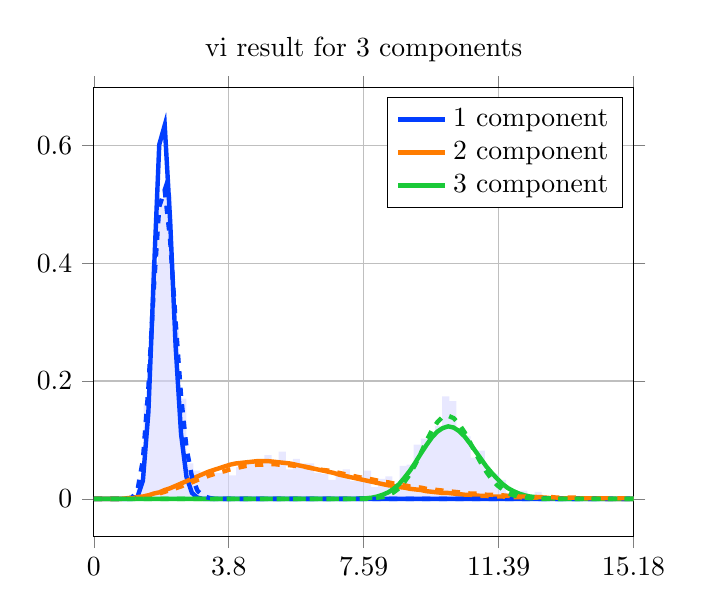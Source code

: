 \begin{tikzpicture}
\begin{axis}[title={vi result for 3 components}, yticklabel style={/pgf/number format/fixed,
            /pgf/number format/precision=3}, grid={major}, yminorgrids={true}, tick align={outside}, xtick={0.0,3.796,7.592,11.387,15.183}, xmin={0.0}, xmax={15.183}, scaled y ticks={false}]
    \addplot[ybar interval, fill={blue!15}, forget plot, opacity={0.6}, draw={none}, bar width={5.0e-6}]
        table[row sep={\\}]
        {
            \\
            1.0  0.006  \\
            1.2  0.034  \\
            1.4  0.162  \\
            1.6  0.402  \\
            1.8  0.51  \\
            2.0  0.516  \\
            2.2  0.286  \\
            2.4  0.17  \\
            2.6  0.06  \\
            2.8  0.048  \\
            3.0  0.04  \\
            3.2  0.048  \\
            3.4  0.044  \\
            3.6  0.048  \\
            3.8  0.04  \\
            4.0  0.054  \\
            4.2  0.06  \\
            4.4  0.062  \\
            4.6  0.062  \\
            4.8  0.074  \\
            5.0  0.062  \\
            5.2  0.08  \\
            5.4  0.05  \\
            5.6  0.068  \\
            5.8  0.06  \\
            6.0  0.06  \\
            6.2  0.044  \\
            6.4  0.042  \\
            6.6  0.032  \\
            6.8  0.04  \\
            7.0  0.05  \\
            7.2  0.03  \\
            7.4  0.04  \\
            7.6  0.048  \\
            7.8  0.02  \\
            8.0  0.034  \\
            8.2  0.038  \\
            8.4  0.026  \\
            8.6  0.056  \\
            8.8  0.058  \\
            9.0  0.092  \\
            9.2  0.102  \\
            9.4  0.108  \\
            9.6  0.124  \\
            9.8  0.174  \\
            10.0  0.166  \\
            10.2  0.12  \\
            10.4  0.106  \\
            10.6  0.07  \\
            10.8  0.082  \\
            11.0  0.05  \\
            11.2  0.042  \\
            11.4  0.032  \\
            11.6  0.01  \\
            11.8  0.008  \\
            12.0  0.014  \\
            12.2  0.006  \\
            12.4  0.012  \\
            12.6  0.0  \\
            12.8  0.004  \\
            13.0  0.0  \\
            13.2  0.0  \\
            13.4  0.0  \\
            13.6  0.002  \\
            13.8  0.002  \\
            14.0  0.004  \\
            14.2  0.0  \\
            14.4  0.002  \\
            14.6  0.0  \\
            14.8  0.0  \\
            15.0  0.004  \\
            15.2  0.0  \\
        }
        ;
    \addplot[style={{ultra thick}}, color={rgb,1:red,0.008;green,0.243;blue,1.0}]
        table[row sep={\\}]
        {
            \\
            0.0  0.0  \\
            0.153  4.086e-42  \\
            0.307  1.859e-26  \\
            0.46  3.9e-18  \\
            0.613  8.112e-13  \\
            0.767  3.814e-9  \\
            0.92  1.631e-6  \\
            1.074  0.0  \\
            1.227  0.003  \\
            1.38  0.031  \\
            1.534  0.147  \\
            1.687  0.379  \\
            1.84  0.601  \\
            1.994  0.634  \\
            2.147  0.471  \\
            2.3  0.26  \\
            2.454  0.11  \\
            2.607  0.037  \\
            2.761  0.01  \\
            2.914  0.002  \\
            3.067  0.0  \\
            3.221  7.672e-5  \\
            3.374  1.13e-5  \\
            3.527  1.473e-6  \\
            3.681  1.718e-7  \\
            3.834  1.811e-8  \\
            3.988  1.736e-9  \\
            4.141  1.527e-10  \\
            4.294  1.238e-11  \\
            4.448  9.319e-13  \\
            4.601  6.54e-14  \\
            4.754  4.3e-15  \\
            4.908  2.659e-16  \\
            5.061  1.553e-17  \\
            5.214  8.591e-19  \\
            5.368  4.518e-20  \\
            5.521  2.265e-21  \\
            5.675  1.085e-22  \\
            5.828  4.979e-24  \\
            5.981  2.194e-25  \\
            6.135  9.3e-27  \\
            6.288  3.8e-28  \\
            6.441  1.5e-29  \\
            6.595  5.724e-31  \\
            6.748  2.117e-32  \\
            6.901  7.593e-34  \\
            7.055  2.646e-35  \\
            7.208  8.967e-37  \\
            7.362  2.959e-38  \\
            7.515  9.521e-40  \\
            7.668  2.989e-41  \\
            7.822  9.166e-43  \\
            7.975  2.748e-44  \\
            8.128  8.062e-46  \\
            8.282  2.316e-47  \\
            8.435  6.522e-49  \\
            8.588  1.801e-50  \\
            8.742  4.881e-52  \\
            8.895  1.299e-53  \\
            9.049  3.398e-55  \\
            9.202  8.741e-57  \\
            9.355  2.212e-58  \\
            9.509  5.509e-60  \\
            9.662  1.351e-61  \\
            9.815  3.266e-63  \\
            9.969  7.781e-65  \\
            10.122  1.828e-66  \\
            10.276  4.238e-68  \\
            10.429  9.697e-70  \\
            10.582  2.191e-71  \\
            10.736  4.888e-73  \\
            10.889  1.078e-74  \\
            11.042  2.349e-76  \\
            11.196  5.061e-78  \\
            11.349  1.079e-79  \\
            11.502  2.274e-81  \\
            11.656  4.745e-83  \\
            11.809  9.801e-85  \\
            11.963  2.004e-86  \\
            12.116  4.06e-88  \\
            12.269  8.146e-90  \\
            12.423  1.62e-91  \\
            12.576  3.191e-93  \\
            12.729  6.233e-95  \\
            12.883  1.207e-96  \\
            13.036  2.319e-98  \\
            13.189  4.417e-100  \\
            13.343  8.349e-102  \\
            13.496  1.566e-103  \\
            13.65  2.914e-105  \\
            13.803  5.384e-107  \\
            13.956  9.875e-109  \\
            14.11  1.798e-110  \\
            14.263  3.253e-112  \\
            14.416  5.843e-114  \\
            14.57  1.043e-115  \\
            14.723  1.849e-117  \\
            14.876  3.257e-119  \\
            15.03  5.701e-121  \\
            15.183  9.92e-123  \\
        }
        ;
    \addlegendentry {1 component}
    \addplot[style={{ultra thick}}, color={rgb,1:red,1.0;green,0.486;blue,0.0}]
        table[row sep={\\}]
        {
            \\
            0.0  0.0  \\
            0.153  1.804e-7  \\
            0.307  5.596e-6  \\
            0.46  3.889e-5  \\
            0.613  0.0  \\
            0.767  0.0  \\
            0.92  0.001  \\
            1.074  0.002  \\
            1.227  0.003  \\
            1.38  0.004  \\
            1.534  0.006  \\
            1.687  0.009  \\
            1.84  0.011  \\
            1.994  0.015  \\
            2.147  0.018  \\
            2.3  0.022  \\
            2.454  0.026  \\
            2.607  0.03  \\
            2.761  0.034  \\
            2.914  0.038  \\
            3.067  0.042  \\
            3.221  0.046  \\
            3.374  0.049  \\
            3.527  0.052  \\
            3.681  0.055  \\
            3.834  0.058  \\
            3.988  0.06  \\
            4.141  0.061  \\
            4.294  0.062  \\
            4.448  0.063  \\
            4.601  0.064  \\
            4.754  0.064  \\
            4.908  0.064  \\
            5.061  0.063  \\
            5.214  0.062  \\
            5.368  0.061  \\
            5.521  0.06  \\
            5.675  0.058  \\
            5.828  0.056  \\
            5.981  0.054  \\
            6.135  0.052  \\
            6.288  0.05  \\
            6.441  0.048  \\
            6.595  0.046  \\
            6.748  0.044  \\
            6.901  0.041  \\
            7.055  0.039  \\
            7.208  0.037  \\
            7.362  0.035  \\
            7.515  0.033  \\
            7.668  0.031  \\
            7.822  0.029  \\
            7.975  0.027  \\
            8.128  0.025  \\
            8.282  0.023  \\
            8.435  0.022  \\
            8.588  0.02  \\
            8.742  0.019  \\
            8.895  0.017  \\
            9.049  0.016  \\
            9.202  0.015  \\
            9.355  0.013  \\
            9.509  0.012  \\
            9.662  0.011  \\
            9.815  0.01  \\
            9.969  0.01  \\
            10.122  0.009  \\
            10.276  0.008  \\
            10.429  0.007  \\
            10.582  0.007  \\
            10.736  0.006  \\
            10.889  0.005  \\
            11.042  0.005  \\
            11.196  0.004  \\
            11.349  0.004  \\
            11.502  0.004  \\
            11.656  0.003  \\
            11.809  0.003  \\
            11.963  0.003  \\
            12.116  0.002  \\
            12.269  0.002  \\
            12.423  0.002  \\
            12.576  0.002  \\
            12.729  0.002  \\
            12.883  0.001  \\
            13.036  0.001  \\
            13.189  0.001  \\
            13.343  0.001  \\
            13.496  0.001  \\
            13.65  0.001  \\
            13.803  0.001  \\
            13.956  0.001  \\
            14.11  0.001  \\
            14.263  0.001  \\
            14.416  0.0  \\
            14.57  0.0  \\
            14.723  0.0  \\
            14.876  0.0  \\
            15.03  0.0  \\
            15.183  0.0  \\
        }
        ;
    \addlegendentry {2 component}
    \addplot[style={{ultra thick}}, color={rgb,1:red,0.102;green,0.788;blue,0.22}]
        table[row sep={\\}]
        {
            \\
            0.0  0.0  \\
            0.153  3.474e-207  \\
            0.307  1.624e-163  \\
            0.46  2.21e-138  \\
            0.613  7.75e-121  \\
            0.767  1.888e-107  \\
            0.92  1.077e-96  \\
            1.074  9.412e-88  \\
            1.227  3.859e-80  \\
            1.38  1.53e-73  \\
            1.534  9.6e-68  \\
            1.687  1.356e-62  \\
            1.84  5.595e-58  \\
            1.994  8.208e-54  \\
            2.147  4.992e-50  \\
            2.3  1.422e-46  \\
            2.454  2.09e-43  \\
            2.607  1.72e-40  \\
            2.761  8.462e-38  \\
            2.914  2.632e-35  \\
            3.067  5.424e-33  \\
            3.221  7.711e-31  \\
            3.374  7.827e-29  \\
            3.527  5.846e-27  \\
            3.681  3.298e-25  \\
            3.834  1.437e-23  \\
            3.988  4.941e-22  \\
            4.141  1.363e-20  \\
            4.294  3.069e-19  \\
            4.448  5.716e-18  \\
            4.601  8.925e-17  \\
            4.754  1.182e-15  \\
            4.908  1.34e-14  \\
            5.061  1.315e-13  \\
            5.214  1.126e-12  \\
            5.368  8.482e-12  \\
            5.521  5.659e-11  \\
            5.675  3.367e-10  \\
            5.828  1.798e-9  \\
            5.981  8.659e-9  \\
            6.135  3.784e-8  \\
            6.288  1.507e-7  \\
            6.441  5.493e-7  \\
            6.595  1.841e-6  \\
            6.748  5.695e-6  \\
            6.901  1.632e-5  \\
            7.055  4.344e-5  \\
            7.208  0.0  \\
            7.362  0.0  \\
            7.515  0.001  \\
            7.668  0.001  \\
            7.822  0.002  \\
            7.975  0.004  \\
            8.128  0.007  \\
            8.282  0.011  \\
            8.435  0.017  \\
            8.588  0.025  \\
            8.742  0.036  \\
            8.895  0.048  \\
            9.049  0.062  \\
            9.202  0.077  \\
            9.355  0.091  \\
            9.509  0.104  \\
            9.662  0.114  \\
            9.815  0.12  \\
            9.969  0.123  \\
            10.122  0.121  \\
            10.276  0.115  \\
            10.429  0.106  \\
            10.582  0.094  \\
            10.736  0.081  \\
            10.889  0.068  \\
            11.042  0.055  \\
            11.196  0.044  \\
            11.349  0.034  \\
            11.502  0.025  \\
            11.656  0.018  \\
            11.809  0.013  \\
            11.963  0.009  \\
            12.116  0.006  \\
            12.269  0.004  \\
            12.423  0.003  \\
            12.576  0.002  \\
            12.729  0.001  \\
            12.883  0.001  \\
            13.036  0.0  \\
            13.189  0.0  \\
            13.343  0.0  \\
            13.496  6.587e-5  \\
            13.65  3.597e-5  \\
            13.803  1.927e-5  \\
            13.956  1.014e-5  \\
            14.11  5.241e-6  \\
            14.263  2.662e-6  \\
            14.416  1.329e-6  \\
            14.57  6.522e-7  \\
            14.723  3.149e-7  \\
            14.876  1.496e-7  \\
            15.03  6.999e-8  \\
            15.183  3.223e-8  \\
        }
        ;
    \addlegendentry {3 component}
    \addplot[style={{ultra thick, dashed}}, color={rgb,1:red,0.008;green,0.243;blue,1.0}]
        table[row sep={\\}]
        {
            \\
            0.0  0.0  \\
            0.153  1.824e-28  \\
            0.307  4.668e-18  \\
            0.46  1.602e-12  \\
            0.613  5.56e-9  \\
            0.767  1.558e-6  \\
            0.92  8.88e-5  \\
            1.074  0.002  \\
            1.227  0.014  \\
            1.38  0.066  \\
            1.534  0.187  \\
            1.687  0.358  \\
            1.84  0.496  \\
            1.994  0.524  \\
            2.147  0.439  \\
            2.3  0.301  \\
            2.454  0.174  \\
            2.607  0.086  \\
            2.761  0.037  \\
            2.914  0.014  \\
            3.067  0.005  \\
            3.221  0.002  \\
            3.374  0.0  \\
            3.527  0.0  \\
            3.681  2.822e-5  \\
            3.834  6.455e-6  \\
            3.988  1.387e-6  \\
            4.141  2.813e-7  \\
            4.294  5.408e-8  \\
            4.448  9.892e-9  \\
            4.601  1.727e-9  \\
            4.754  2.888e-10  \\
            4.908  4.637e-11  \\
            5.061  7.167e-12  \\
            5.214  1.069e-12  \\
            5.368  1.541e-13  \\
            5.521  2.151e-14  \\
            5.675  2.915e-15  \\
            5.828  3.839e-16  \\
            5.981  4.921e-17  \\
            6.135  6.149e-18  \\
            6.288  7.497e-19  \\
            6.441  8.932e-20  \\
            6.595  1.041e-20  \\
            6.748  1.187e-21  \\
            6.901  1.328e-22  \\
            7.055  1.456e-23  \\
            7.208  1.568e-24  \\
            7.362  1.659e-25  \\
            7.515  1.726e-26  \\
            7.668  1.766e-27  \\
            7.822  1.78e-28  \\
            7.975  1.767e-29  \\
            8.128  1.728e-30  \\
            8.282  1.668e-31  \\
            8.435  1.588e-32  \\
            8.588  1.492e-33  \\
            8.742  1.385e-34  \\
            8.895  1.271e-35  \\
            9.049  1.152e-36  \\
            9.202  1.033e-37  \\
            9.355  9.158e-39  \\
            9.509  8.037e-40  \\
            9.662  6.982e-41  \\
            9.815  6.006e-42  \\
            9.969  5.118e-43  \\
            10.122  4.321e-44  \\
            10.276  3.615e-45  \\
            10.429  2.999e-46  \\
            10.582  2.467e-47  \\
            10.736  2.012e-48  \\
            10.889  1.629e-49  \\
            11.042  1.308e-50  \\
            11.196  1.043e-51  \\
            11.349  8.249e-53  \\
            11.502  6.481e-54  \\
            11.656  5.057e-55  \\
            11.809  3.919e-56  \\
            11.963  3.017e-57  \\
            12.116  2.308e-58  \\
            12.269  1.755e-59  \\
            12.423  1.326e-60  \\
            12.576  9.958e-62  \\
            12.729  7.436e-63  \\
            12.883  5.522e-64  \\
            13.036  4.078e-65  \\
            13.189  2.995e-66  \\
            13.343  2.188e-67  \\
            13.496  1.591e-68  \\
            13.65  1.15e-69  \\
            13.803  8.278e-71  \\
            13.956  5.929e-72  \\
            14.11  4.226e-73  \\
            14.263  2.999e-74  \\
            14.416  2.118e-75  \\
            14.57  1.49e-76  \\
            14.723  1.043e-77  \\
            14.876  7.273e-79  \\
            15.03  5.051e-80  \\
            15.183  3.493e-81  \\
        }
        ;
    \addplot[style={{ultra thick, dashed}}, color={rgb,1:red,1.0;green,0.486;blue,0.0}]
        table[row sep={\\}]
        {
            \\
            0.0  0.0  \\
            0.153  2.03e-7  \\
            0.307  5.572e-6  \\
            0.46  3.63e-5  \\
            0.613  0.0  \\
            0.767  0.0  \\
            0.92  0.001  \\
            1.074  0.001  \\
            1.227  0.002  \\
            1.38  0.004  \\
            1.534  0.005  \\
            1.687  0.007  \\
            1.84  0.009  \\
            1.994  0.012  \\
            2.147  0.015  \\
            2.3  0.018  \\
            2.454  0.021  \\
            2.607  0.025  \\
            2.761  0.028  \\
            2.914  0.032  \\
            3.067  0.035  \\
            3.221  0.039  \\
            3.374  0.042  \\
            3.527  0.045  \\
            3.681  0.047  \\
            3.834  0.05  \\
            3.988  0.052  \\
            4.141  0.054  \\
            4.294  0.056  \\
            4.448  0.057  \\
            4.601  0.058  \\
            4.754  0.058  \\
            4.908  0.059  \\
            5.061  0.059  \\
            5.214  0.058  \\
            5.368  0.058  \\
            5.521  0.057  \\
            5.675  0.056  \\
            5.828  0.055  \\
            5.981  0.054  \\
            6.135  0.052  \\
            6.288  0.051  \\
            6.441  0.049  \\
            6.595  0.048  \\
            6.748  0.046  \\
            6.901  0.044  \\
            7.055  0.042  \\
            7.208  0.04  \\
            7.362  0.038  \\
            7.515  0.036  \\
            7.668  0.035  \\
            7.822  0.033  \\
            7.975  0.031  \\
            8.128  0.029  \\
            8.282  0.028  \\
            8.435  0.026  \\
            8.588  0.024  \\
            8.742  0.023  \\
            8.895  0.021  \\
            9.049  0.02  \\
            9.202  0.019  \\
            9.355  0.017  \\
            9.509  0.016  \\
            9.662  0.015  \\
            9.815  0.014  \\
            9.969  0.013  \\
            10.122  0.012  \\
            10.276  0.011  \\
            10.429  0.01  \\
            10.582  0.009  \\
            10.736  0.009  \\
            10.889  0.008  \\
            11.042  0.007  \\
            11.196  0.007  \\
            11.349  0.006  \\
            11.502  0.006  \\
            11.656  0.005  \\
            11.809  0.005  \\
            11.963  0.004  \\
            12.116  0.004  \\
            12.269  0.004  \\
            12.423  0.003  \\
            12.576  0.003  \\
            12.729  0.003  \\
            12.883  0.003  \\
            13.036  0.002  \\
            13.189  0.002  \\
            13.343  0.002  \\
            13.496  0.002  \\
            13.65  0.002  \\
            13.803  0.001  \\
            13.956  0.001  \\
            14.11  0.001  \\
            14.263  0.001  \\
            14.416  0.001  \\
            14.57  0.001  \\
            14.723  0.001  \\
            14.876  0.001  \\
            15.03  0.001  \\
            15.183  0.001  \\
        }
        ;
    \addplot[style={{ultra thick, dashed}}, color={rgb,1:red,0.102;green,0.788;blue,0.22}]
        table[row sep={\\}]
        {
            \\
            0.0  0.0  \\
            0.153  4.328e-277  \\
            0.307  1.619e-218  \\
            0.46  8.303e-185  \\
            0.613  2.818e-161  \\
            0.767  2.529e-143  \\
            0.92  6.727e-129  \\
            1.074  6.578e-117  \\
            1.227  1.063e-106  \\
            1.38  7.475e-98  \\
            1.534  4.439e-90  \\
            1.687  3.567e-83  \\
            1.84  5.496e-77  \\
            1.994  2.117e-71  \\
            2.147  2.502e-66  \\
            2.3  1.069e-61  \\
            2.454  1.881e-57  \\
            2.607  1.52e-53  \\
            2.761  6.159e-50  \\
            2.914  1.349e-46  \\
            3.067  1.702e-43  \\
            3.221  1.305e-40  \\
            3.374  6.367e-38  \\
            3.527  2.058e-35  \\
            3.681  4.567e-33  \\
            3.834  7.17e-31  \\
            3.988  8.185e-29  \\
            4.141  6.96e-27  \\
            4.294  4.503e-25  \\
            4.448  2.26e-23  \\
            4.601  8.953e-22  \\
            4.754  2.843e-20  \\
            4.908  7.336e-19  \\
            5.061  1.559e-17  \\
            5.214  2.759e-16  \\
            5.368  4.11e-15  \\
            5.521  5.204e-14  \\
            5.675  5.652e-13  \\
            5.828  5.307e-12  \\
            5.981  4.342e-11  \\
            6.135  3.116e-10  \\
            6.288  1.975e-9  \\
            6.441  1.112e-8  \\
            6.595  5.592e-8  \\
            6.748  2.525e-7  \\
            6.901  1.029e-6  \\
            7.055  3.8e-6  \\
            7.208  1.277e-5  \\
            7.362  3.924e-5  \\
            7.515  0.0  \\
            7.668  0.0  \\
            7.822  0.001  \\
            7.975  0.002  \\
            8.128  0.003  \\
            8.282  0.006  \\
            8.435  0.011  \\
            8.588  0.018  \\
            8.742  0.029  \\
            8.895  0.042  \\
            9.049  0.059  \\
            9.202  0.078  \\
            9.355  0.098  \\
            9.509  0.116  \\
            9.662  0.13  \\
            9.815  0.139  \\
            9.969  0.141  \\
            10.122  0.137  \\
            10.276  0.127  \\
            10.429  0.113  \\
            10.582  0.096  \\
            10.736  0.078  \\
            10.889  0.061  \\
            11.042  0.046  \\
            11.196  0.033  \\
            11.349  0.023  \\
            11.502  0.016  \\
            11.656  0.01  \\
            11.809  0.006  \\
            11.963  0.004  \\
            12.116  0.002  \\
            12.269  0.001  \\
            12.423  0.001  \\
            12.576  0.0  \\
            12.729  0.0  \\
            12.883  0.0  \\
            13.036  4.928e-5  \\
            13.189  2.352e-5  \\
            13.343  1.092e-5  \\
            13.496  4.943e-6  \\
            13.65  2.18e-6  \\
            13.803  9.374e-7  \\
            13.956  3.934e-7  \\
            14.11  1.611e-7  \\
            14.263  6.448e-8  \\
            14.416  2.521e-8  \\
            14.57  9.64e-9  \\
            14.723  3.605e-9  \\
            14.876  1.32e-9  \\
            15.03  4.728e-10  \\
            15.183  1.66e-10  \\
        }
        ;
\end{axis}
\end{tikzpicture}

